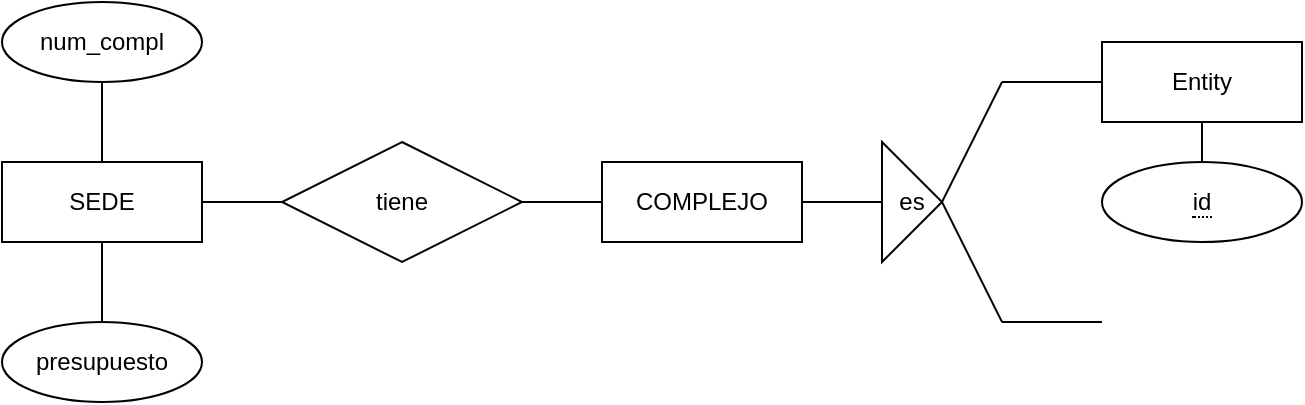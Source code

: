 <mxfile version="24.7.8">
  <diagram name="Página-1" id="vk_jkfpxf5d0_ePrHQMW">
    <mxGraphModel dx="1247" dy="789" grid="1" gridSize="10" guides="1" tooltips="1" connect="1" arrows="1" fold="1" page="1" pageScale="1" pageWidth="827" pageHeight="1169" math="0" shadow="0">
      <root>
        <mxCell id="0" />
        <mxCell id="1" parent="0" />
        <mxCell id="y3s_-_AM7JVoXTEl6jXg-3" value="SEDE" style="whiteSpace=wrap;html=1;align=center;" vertex="1" parent="1">
          <mxGeometry x="340" y="440" width="100" height="40" as="geometry" />
        </mxCell>
        <mxCell id="y3s_-_AM7JVoXTEl6jXg-4" value="tiene" style="shape=rhombus;perimeter=rhombusPerimeter;whiteSpace=wrap;html=1;align=center;" vertex="1" parent="1">
          <mxGeometry x="480" y="430" width="120" height="60" as="geometry" />
        </mxCell>
        <mxCell id="y3s_-_AM7JVoXTEl6jXg-7" value="" style="endArrow=none;html=1;rounded=0;exitX=1;exitY=0.5;exitDx=0;exitDy=0;entryX=0;entryY=0.5;entryDx=0;entryDy=0;" edge="1" parent="1" source="y3s_-_AM7JVoXTEl6jXg-3" target="y3s_-_AM7JVoXTEl6jXg-4">
          <mxGeometry relative="1" as="geometry">
            <mxPoint x="430" y="540" as="sourcePoint" />
            <mxPoint x="590" y="540" as="targetPoint" />
          </mxGeometry>
        </mxCell>
        <mxCell id="y3s_-_AM7JVoXTEl6jXg-8" value="" style="endArrow=none;html=1;rounded=0;exitX=1;exitY=0.5;exitDx=0;exitDy=0;entryX=0;entryY=0.5;entryDx=0;entryDy=0;" edge="1" parent="1" source="y3s_-_AM7JVoXTEl6jXg-4" target="y3s_-_AM7JVoXTEl6jXg-9">
          <mxGeometry relative="1" as="geometry">
            <mxPoint x="600" y="480" as="sourcePoint" />
            <mxPoint x="600" y="470" as="targetPoint" />
          </mxGeometry>
        </mxCell>
        <mxCell id="y3s_-_AM7JVoXTEl6jXg-9" value="COMPLEJO" style="whiteSpace=wrap;html=1;align=center;" vertex="1" parent="1">
          <mxGeometry x="640" y="440" width="100" height="40" as="geometry" />
        </mxCell>
        <mxCell id="y3s_-_AM7JVoXTEl6jXg-11" value="presupuesto" style="ellipse;whiteSpace=wrap;html=1;align=center;" vertex="1" parent="1">
          <mxGeometry x="340" y="520" width="100" height="40" as="geometry" />
        </mxCell>
        <mxCell id="y3s_-_AM7JVoXTEl6jXg-12" value="" style="endArrow=none;html=1;rounded=0;exitX=0.5;exitY=1;exitDx=0;exitDy=0;entryX=0.5;entryY=0;entryDx=0;entryDy=0;" edge="1" parent="1" source="y3s_-_AM7JVoXTEl6jXg-3" target="y3s_-_AM7JVoXTEl6jXg-11">
          <mxGeometry relative="1" as="geometry">
            <mxPoint x="450" y="480" as="sourcePoint" />
            <mxPoint x="490" y="480" as="targetPoint" />
          </mxGeometry>
        </mxCell>
        <mxCell id="y3s_-_AM7JVoXTEl6jXg-13" value="num_compl" style="ellipse;whiteSpace=wrap;html=1;align=center;" vertex="1" parent="1">
          <mxGeometry x="340" y="360" width="100" height="40" as="geometry" />
        </mxCell>
        <mxCell id="y3s_-_AM7JVoXTEl6jXg-14" value="" style="endArrow=none;html=1;rounded=0;exitX=0.5;exitY=0;exitDx=0;exitDy=0;entryX=0.5;entryY=1;entryDx=0;entryDy=0;" edge="1" parent="1" source="y3s_-_AM7JVoXTEl6jXg-3" target="y3s_-_AM7JVoXTEl6jXg-13">
          <mxGeometry relative="1" as="geometry">
            <mxPoint x="450" y="470" as="sourcePoint" />
            <mxPoint x="420" y="420" as="targetPoint" />
          </mxGeometry>
        </mxCell>
        <mxCell id="y3s_-_AM7JVoXTEl6jXg-15" value="" style="endArrow=none;html=1;rounded=0;exitX=1;exitY=0.5;exitDx=0;exitDy=0;entryX=0;entryY=0.5;entryDx=0;entryDy=0;" edge="1" parent="1" source="y3s_-_AM7JVoXTEl6jXg-9" target="y3s_-_AM7JVoXTEl6jXg-16">
          <mxGeometry relative="1" as="geometry">
            <mxPoint x="740" y="459.88" as="sourcePoint" />
            <mxPoint x="780" y="459.88" as="targetPoint" />
          </mxGeometry>
        </mxCell>
        <mxCell id="y3s_-_AM7JVoXTEl6jXg-16" value="es" style="triangle;whiteSpace=wrap;html=1;" vertex="1" parent="1">
          <mxGeometry x="780" y="430" width="30" height="60" as="geometry" />
        </mxCell>
        <mxCell id="y3s_-_AM7JVoXTEl6jXg-17" value="" style="endArrow=none;html=1;rounded=0;exitX=1;exitY=0.5;exitDx=0;exitDy=0;" edge="1" parent="1" source="y3s_-_AM7JVoXTEl6jXg-16">
          <mxGeometry width="50" height="50" relative="1" as="geometry">
            <mxPoint x="910" y="510" as="sourcePoint" />
            <mxPoint x="840" y="400" as="targetPoint" />
          </mxGeometry>
        </mxCell>
        <mxCell id="y3s_-_AM7JVoXTEl6jXg-18" value="" style="endArrow=none;html=1;rounded=0;entryX=1;entryY=0.5;entryDx=0;entryDy=0;" edge="1" parent="1" target="y3s_-_AM7JVoXTEl6jXg-16">
          <mxGeometry width="50" height="50" relative="1" as="geometry">
            <mxPoint x="840" y="520" as="sourcePoint" />
            <mxPoint x="850" y="480" as="targetPoint" />
          </mxGeometry>
        </mxCell>
        <mxCell id="y3s_-_AM7JVoXTEl6jXg-19" value="" style="endArrow=none;html=1;rounded=0;entryX=0;entryY=0.5;entryDx=0;entryDy=0;" edge="1" parent="1" target="y3s_-_AM7JVoXTEl6jXg-22">
          <mxGeometry width="50" height="50" relative="1" as="geometry">
            <mxPoint x="840" y="400" as="sourcePoint" />
            <mxPoint x="890" y="400" as="targetPoint" />
          </mxGeometry>
        </mxCell>
        <mxCell id="y3s_-_AM7JVoXTEl6jXg-20" value="" style="endArrow=none;html=1;rounded=0;" edge="1" parent="1">
          <mxGeometry width="50" height="50" relative="1" as="geometry">
            <mxPoint x="840" y="520" as="sourcePoint" />
            <mxPoint x="890" y="520" as="targetPoint" />
          </mxGeometry>
        </mxCell>
        <mxCell id="y3s_-_AM7JVoXTEl6jXg-22" value="Entity" style="whiteSpace=wrap;html=1;align=center;" vertex="1" parent="1">
          <mxGeometry x="890" y="380" width="100" height="40" as="geometry" />
        </mxCell>
        <mxCell id="y3s_-_AM7JVoXTEl6jXg-26" value="&lt;span style=&quot;border-bottom: 1px dotted&quot;&gt;id&lt;/span&gt;" style="ellipse;whiteSpace=wrap;html=1;align=center;" vertex="1" parent="1">
          <mxGeometry x="890" y="440" width="100" height="40" as="geometry" />
        </mxCell>
        <mxCell id="y3s_-_AM7JVoXTEl6jXg-27" value="" style="endArrow=none;html=1;rounded=0;entryX=0.5;entryY=1;entryDx=0;entryDy=0;exitX=0.5;exitY=0;exitDx=0;exitDy=0;" edge="1" parent="1" source="y3s_-_AM7JVoXTEl6jXg-26" target="y3s_-_AM7JVoXTEl6jXg-22">
          <mxGeometry width="50" height="50" relative="1" as="geometry">
            <mxPoint x="1020" y="550" as="sourcePoint" />
            <mxPoint x="1020" y="490" as="targetPoint" />
          </mxGeometry>
        </mxCell>
      </root>
    </mxGraphModel>
  </diagram>
</mxfile>
